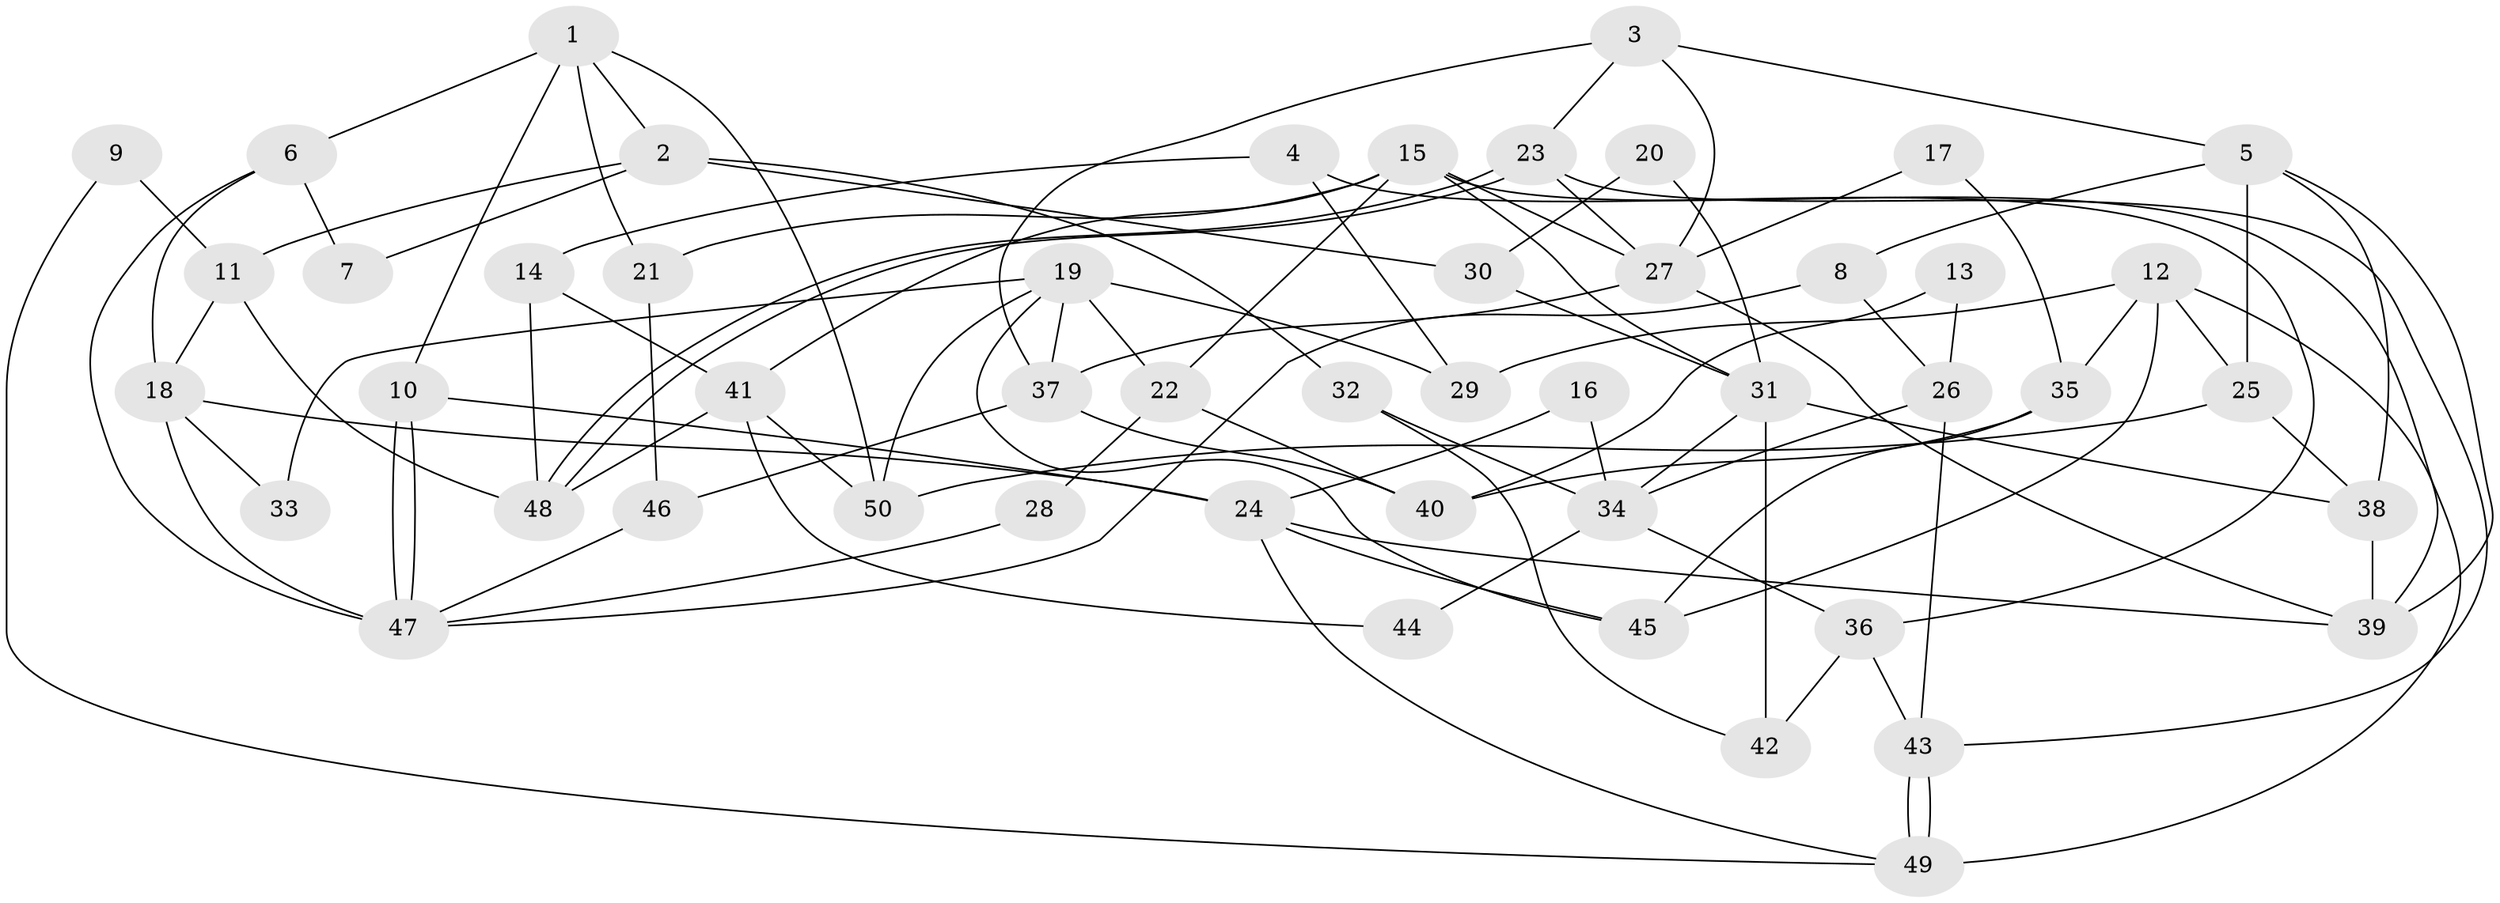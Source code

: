 // coarse degree distribution, {5: 0.2571428571428571, 8: 0.02857142857142857, 3: 0.2, 6: 0.14285714285714285, 2: 0.17142857142857143, 4: 0.14285714285714285, 9: 0.02857142857142857, 7: 0.02857142857142857}
// Generated by graph-tools (version 1.1) at 2025/18/03/04/25 18:18:32]
// undirected, 50 vertices, 100 edges
graph export_dot {
graph [start="1"]
  node [color=gray90,style=filled];
  1;
  2;
  3;
  4;
  5;
  6;
  7;
  8;
  9;
  10;
  11;
  12;
  13;
  14;
  15;
  16;
  17;
  18;
  19;
  20;
  21;
  22;
  23;
  24;
  25;
  26;
  27;
  28;
  29;
  30;
  31;
  32;
  33;
  34;
  35;
  36;
  37;
  38;
  39;
  40;
  41;
  42;
  43;
  44;
  45;
  46;
  47;
  48;
  49;
  50;
  1 -- 6;
  1 -- 10;
  1 -- 2;
  1 -- 21;
  1 -- 50;
  2 -- 32;
  2 -- 7;
  2 -- 11;
  2 -- 30;
  3 -- 27;
  3 -- 5;
  3 -- 23;
  3 -- 37;
  4 -- 36;
  4 -- 29;
  4 -- 14;
  5 -- 25;
  5 -- 39;
  5 -- 8;
  5 -- 38;
  6 -- 47;
  6 -- 18;
  6 -- 7;
  8 -- 47;
  8 -- 26;
  9 -- 49;
  9 -- 11;
  10 -- 24;
  10 -- 47;
  10 -- 47;
  11 -- 48;
  11 -- 18;
  12 -- 49;
  12 -- 45;
  12 -- 25;
  12 -- 29;
  12 -- 35;
  13 -- 26;
  13 -- 40;
  14 -- 48;
  14 -- 41;
  15 -- 41;
  15 -- 27;
  15 -- 21;
  15 -- 22;
  15 -- 31;
  15 -- 39;
  16 -- 34;
  16 -- 24;
  17 -- 27;
  17 -- 35;
  18 -- 24;
  18 -- 33;
  18 -- 47;
  19 -- 50;
  19 -- 37;
  19 -- 22;
  19 -- 29;
  19 -- 33;
  19 -- 45;
  20 -- 30;
  20 -- 31;
  21 -- 46;
  22 -- 28;
  22 -- 40;
  23 -- 48;
  23 -- 48;
  23 -- 27;
  23 -- 43;
  24 -- 45;
  24 -- 39;
  24 -- 49;
  25 -- 38;
  25 -- 50;
  26 -- 43;
  26 -- 34;
  27 -- 37;
  27 -- 39;
  28 -- 47;
  30 -- 31;
  31 -- 38;
  31 -- 34;
  31 -- 42;
  32 -- 42;
  32 -- 34;
  34 -- 36;
  34 -- 44;
  35 -- 40;
  35 -- 45;
  36 -- 43;
  36 -- 42;
  37 -- 46;
  37 -- 40;
  38 -- 39;
  41 -- 50;
  41 -- 44;
  41 -- 48;
  43 -- 49;
  43 -- 49;
  46 -- 47;
}
